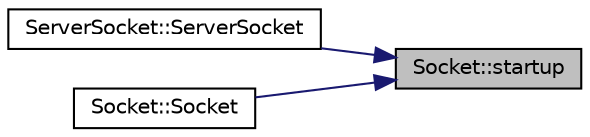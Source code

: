 digraph "Socket::startup"
{
 // LATEX_PDF_SIZE
  edge [fontname="Helvetica",fontsize="10",labelfontname="Helvetica",labelfontsize="10"];
  node [fontname="Helvetica",fontsize="10",shape=record];
  rankdir="RL";
  Node1 [label="Socket::startup",height=0.2,width=0.4,color="black", fillcolor="grey75", style="filled", fontcolor="black",tooltip=" "];
  Node1 -> Node2 [dir="back",color="midnightblue",fontsize="10",style="solid",fontname="Helvetica"];
  Node2 [label="ServerSocket::ServerSocket",height=0.2,width=0.4,color="black", fillcolor="white", style="filled",URL="$classServerSocket.html#a2b3098589541243241ca25495155186c",tooltip="Creates a listening socket that waits for connection requests by TCP/IP clients."];
  Node1 -> Node3 [dir="back",color="midnightblue",fontsize="10",style="solid",fontname="Helvetica"];
  Node3 [label="Socket::Socket",height=0.2,width=0.4,color="black", fillcolor="white", style="filled",URL="$classSocket.html#a8e3f095dfe84d6599761c4ca54900487",tooltip="Creates a Socket from an existing socket file descriptor."];
}
